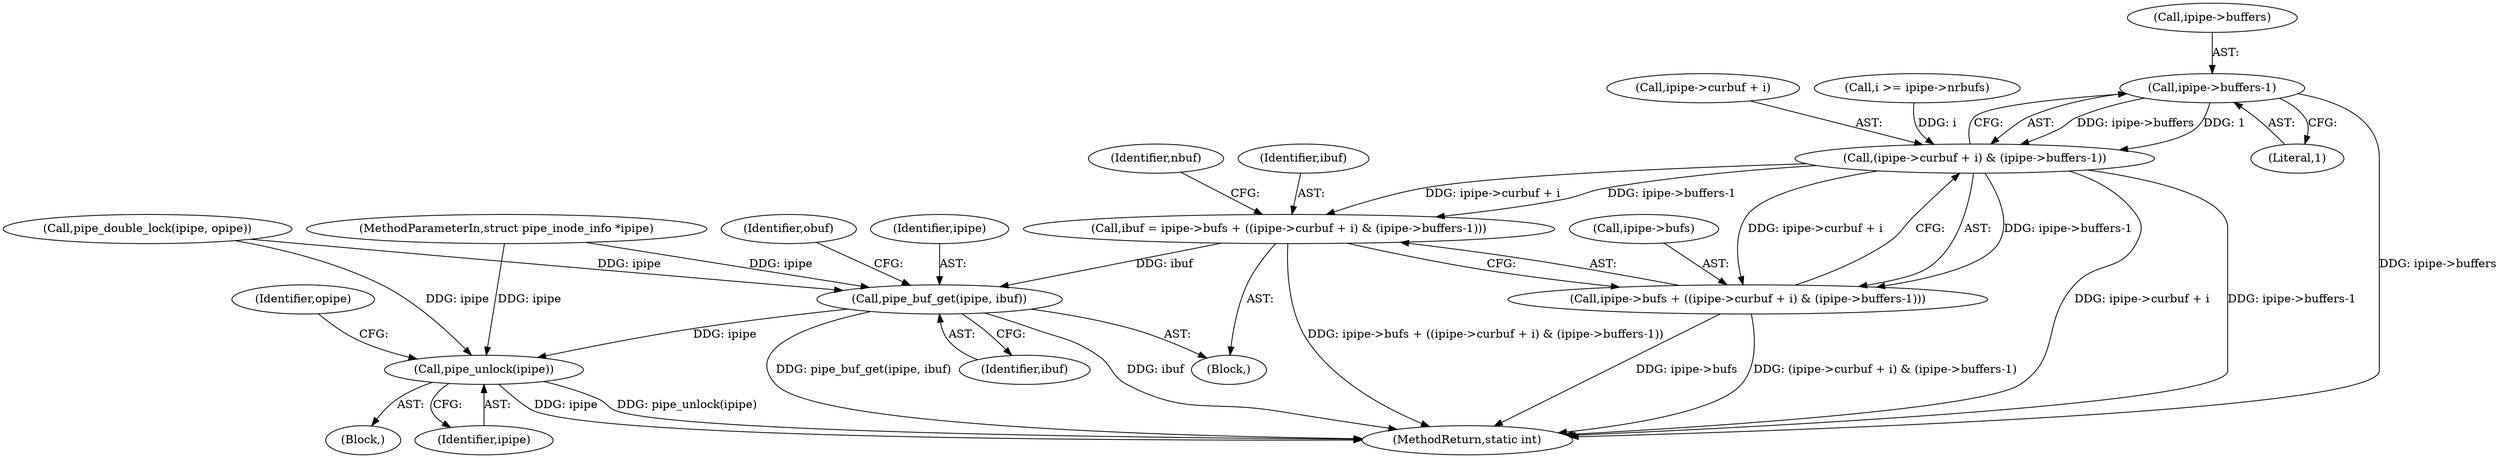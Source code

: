 digraph "0_linux_15fab63e1e57be9fdb5eec1bbc5916e9825e9acb@pointer" {
"1000173" [label="(Call,ipipe->buffers-1)"];
"1000167" [label="(Call,(ipipe->curbuf + i) & (ipipe->buffers-1))"];
"1000161" [label="(Call,ibuf = ipipe->bufs + ((ipipe->curbuf + i) & (ipipe->buffers-1)))"];
"1000193" [label="(Call,pipe_buf_get(ipipe, ibuf))"];
"1000256" [label="(Call,pipe_unlock(ipipe))"];
"1000163" [label="(Call,ipipe->bufs + ((ipipe->curbuf + i) & (ipipe->buffers-1)))"];
"1000173" [label="(Call,ipipe->buffers-1)"];
"1000161" [label="(Call,ibuf = ipipe->bufs + ((ipipe->curbuf + i) & (ipipe->buffers-1)))"];
"1000177" [label="(Literal,1)"];
"1000194" [label="(Identifier,ipipe)"];
"1000168" [label="(Call,ipipe->curbuf + i)"];
"1000123" [label="(Call,pipe_double_lock(ipipe, opipe))"];
"1000195" [label="(Identifier,ibuf)"];
"1000164" [label="(Call,ipipe->bufs)"];
"1000174" [label="(Call,ipipe->buffers)"];
"1000257" [label="(Identifier,ipipe)"];
"1000162" [label="(Identifier,ibuf)"];
"1000256" [label="(Call,pipe_unlock(ipipe))"];
"1000127" [label="(Block,)"];
"1000197" [label="(Identifier,obuf)"];
"1000259" [label="(Identifier,opipe)"];
"1000107" [label="(MethodParameterIn,struct pipe_inode_info *ipipe)"];
"1000111" [label="(Block,)"];
"1000148" [label="(Call,i >= ipipe->nrbufs)"];
"1000163" [label="(Call,ipipe->bufs + ((ipipe->curbuf + i) & (ipipe->buffers-1)))"];
"1000268" [label="(MethodReturn,static int)"];
"1000179" [label="(Identifier,nbuf)"];
"1000193" [label="(Call,pipe_buf_get(ipipe, ibuf))"];
"1000167" [label="(Call,(ipipe->curbuf + i) & (ipipe->buffers-1))"];
"1000173" -> "1000167"  [label="AST: "];
"1000173" -> "1000177"  [label="CFG: "];
"1000174" -> "1000173"  [label="AST: "];
"1000177" -> "1000173"  [label="AST: "];
"1000167" -> "1000173"  [label="CFG: "];
"1000173" -> "1000268"  [label="DDG: ipipe->buffers"];
"1000173" -> "1000167"  [label="DDG: ipipe->buffers"];
"1000173" -> "1000167"  [label="DDG: 1"];
"1000167" -> "1000163"  [label="AST: "];
"1000168" -> "1000167"  [label="AST: "];
"1000163" -> "1000167"  [label="CFG: "];
"1000167" -> "1000268"  [label="DDG: ipipe->curbuf + i"];
"1000167" -> "1000268"  [label="DDG: ipipe->buffers-1"];
"1000167" -> "1000161"  [label="DDG: ipipe->curbuf + i"];
"1000167" -> "1000161"  [label="DDG: ipipe->buffers-1"];
"1000167" -> "1000163"  [label="DDG: ipipe->curbuf + i"];
"1000167" -> "1000163"  [label="DDG: ipipe->buffers-1"];
"1000148" -> "1000167"  [label="DDG: i"];
"1000161" -> "1000127"  [label="AST: "];
"1000161" -> "1000163"  [label="CFG: "];
"1000162" -> "1000161"  [label="AST: "];
"1000163" -> "1000161"  [label="AST: "];
"1000179" -> "1000161"  [label="CFG: "];
"1000161" -> "1000268"  [label="DDG: ipipe->bufs + ((ipipe->curbuf + i) & (ipipe->buffers-1))"];
"1000161" -> "1000193"  [label="DDG: ibuf"];
"1000193" -> "1000127"  [label="AST: "];
"1000193" -> "1000195"  [label="CFG: "];
"1000194" -> "1000193"  [label="AST: "];
"1000195" -> "1000193"  [label="AST: "];
"1000197" -> "1000193"  [label="CFG: "];
"1000193" -> "1000268"  [label="DDG: ibuf"];
"1000193" -> "1000268"  [label="DDG: pipe_buf_get(ipipe, ibuf)"];
"1000123" -> "1000193"  [label="DDG: ipipe"];
"1000107" -> "1000193"  [label="DDG: ipipe"];
"1000193" -> "1000256"  [label="DDG: ipipe"];
"1000256" -> "1000111"  [label="AST: "];
"1000256" -> "1000257"  [label="CFG: "];
"1000257" -> "1000256"  [label="AST: "];
"1000259" -> "1000256"  [label="CFG: "];
"1000256" -> "1000268"  [label="DDG: ipipe"];
"1000256" -> "1000268"  [label="DDG: pipe_unlock(ipipe)"];
"1000123" -> "1000256"  [label="DDG: ipipe"];
"1000107" -> "1000256"  [label="DDG: ipipe"];
"1000164" -> "1000163"  [label="AST: "];
"1000163" -> "1000268"  [label="DDG: ipipe->bufs"];
"1000163" -> "1000268"  [label="DDG: (ipipe->curbuf + i) & (ipipe->buffers-1)"];
}
